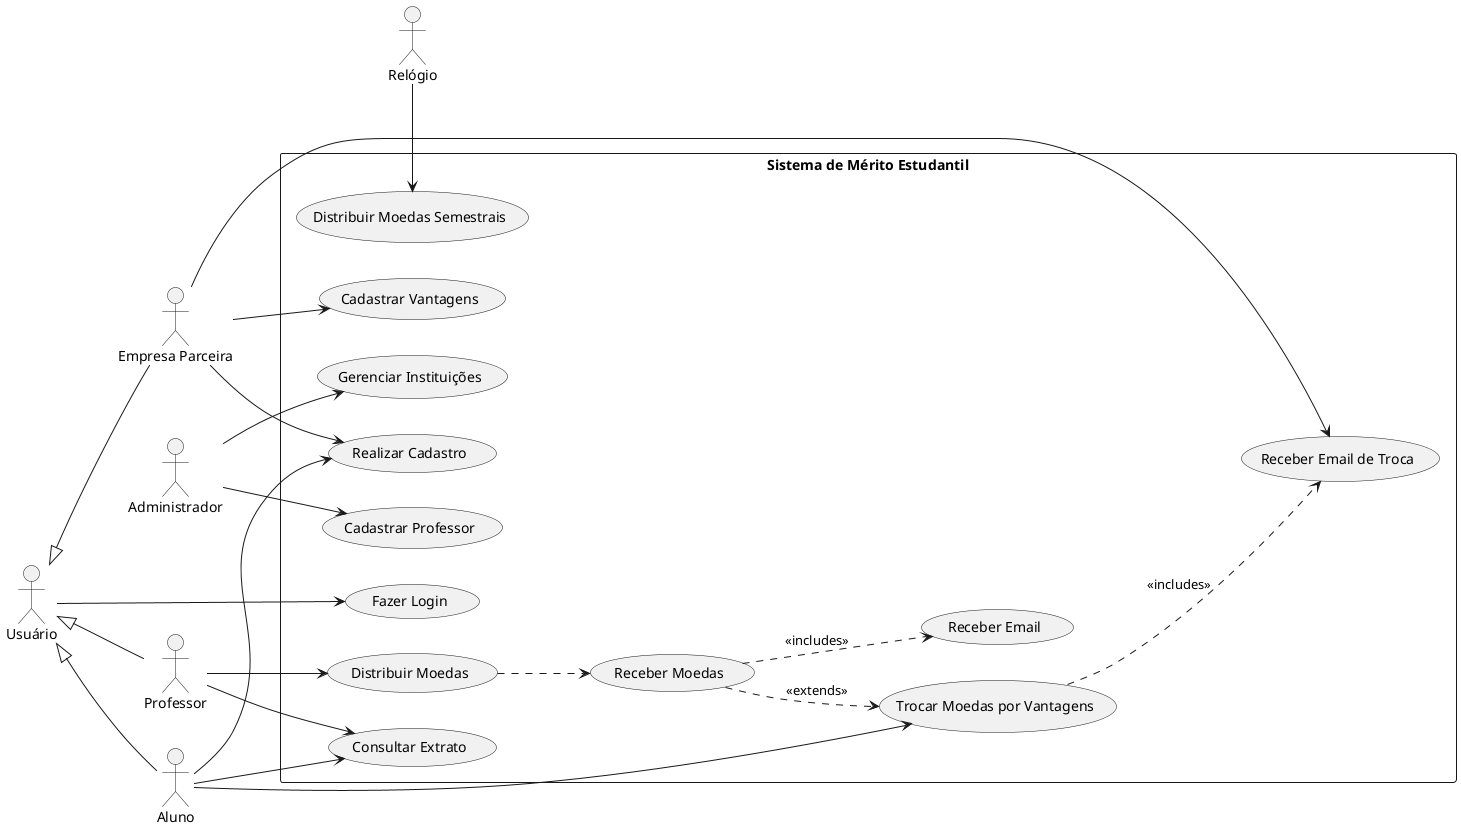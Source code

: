 @startuml
left to right direction
skinparam packageStyle rectangle

actor "Administrador" as Administrador

actor "Usuário" as Usuario

actor "Aluno" as Aluno
actor "Professor" as Professor
actor "Empresa Parceira" as Empresa

actor "Relógio" as Relogio

rectangle "Sistema de Mérito Estudantil" {

    (Fazer Login) as UC_Login
    (Consultar Extrato) as UC_ConsultarExtrato

    (Cadastrar Professor) as UC_CadastrarProfessor
    (Realizar Cadastro) as UC_RealizarCadastro
    (Gerenciar Instituições) as UC_GerenciarInstituicoes

    (Distribuir Moedas) as UC_DistribuirMoedas
    (Distribuir Moedas Semestrais) as UC_DistribuirMoedasProfessor
    (Receber Moedas) as UC_ReceberMoedas
    (Trocar Moedas por Vantagens) as UC_TrocarMoedas

    (Cadastrar Vantagens) as UC_AdicionarVantagens
    (Receber Email) as UC_ReceberNotificacaoMoedas
    (Receber Email de Troca) as UC_ReceberNotificacaoTroca

}

Usuario <|-- Aluno
Usuario <|-- Professor
Usuario <|-- Empresa

Usuario --> UC_Login

Aluno --> UC_ConsultarExtrato
Aluno --> UC_TrocarMoedas
Aluno --> UC_RealizarCadastro

Professor --> UC_DistribuirMoedas
Professor --> UC_ConsultarExtrato

Empresa --> UC_RealizarCadastro
Empresa --> UC_AdicionarVantagens
Empresa --> UC_ReceberNotificacaoTroca

Administrador --> UC_CadastrarProfessor
Administrador --> UC_GerenciarInstituicoes

UC_DistribuirMoedasProfessor <-right- Relogio

UC_ReceberMoedas ..> UC_TrocarMoedas : <<extends>>
UC_DistribuirMoedas ..> UC_ReceberMoedas
UC_ReceberMoedas ..> UC_ReceberNotificacaoMoedas : <<includes>>
UC_TrocarMoedas ..> UC_ReceberNotificacaoTroca : <<includes>>

}

@enduml